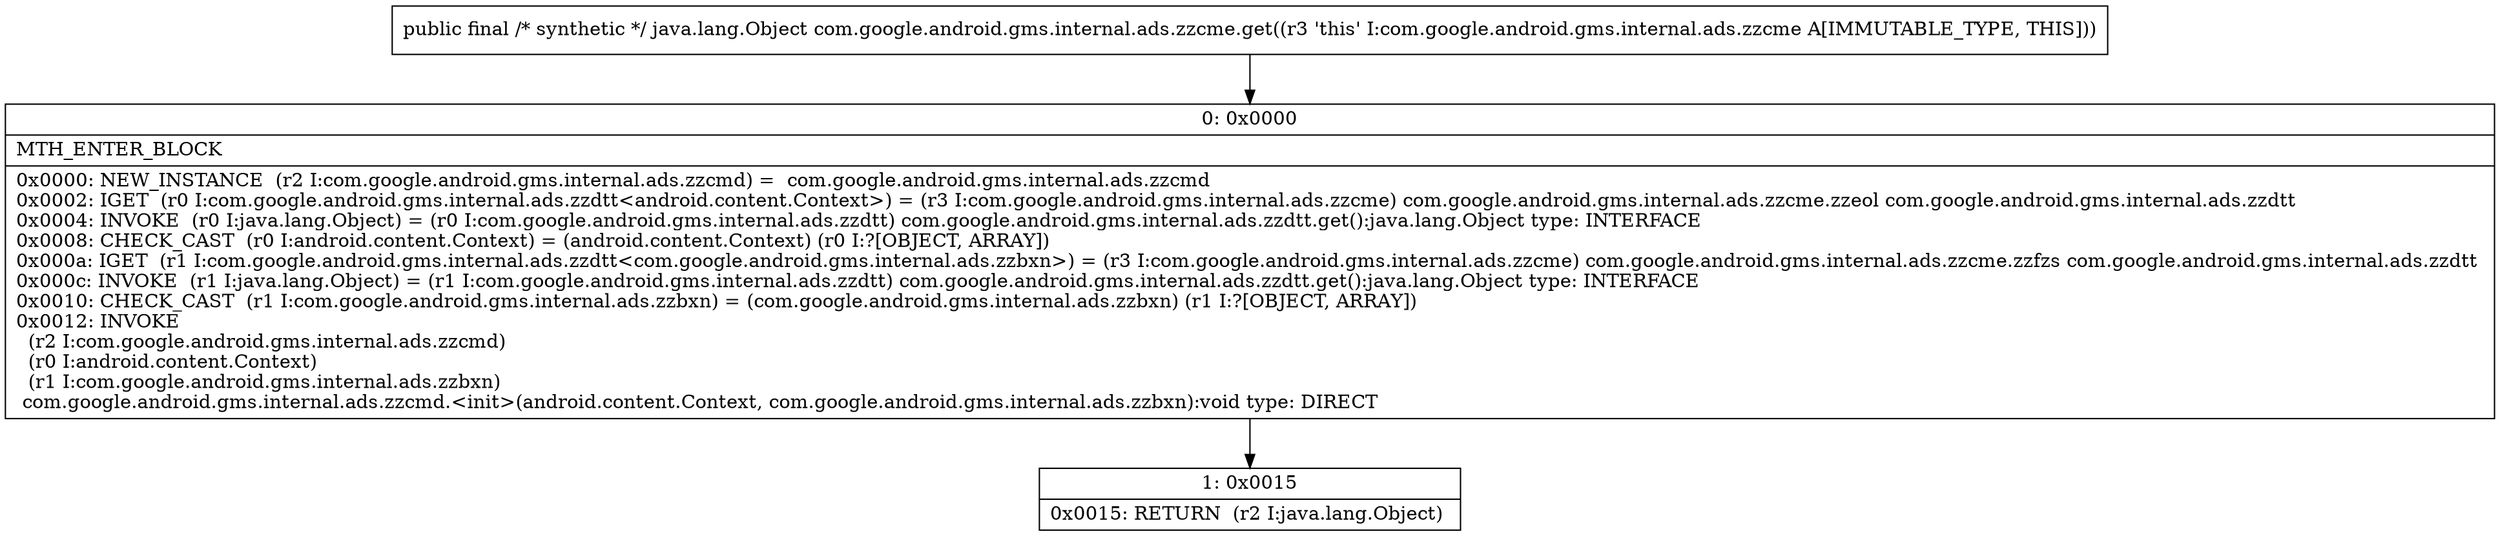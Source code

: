 digraph "CFG forcom.google.android.gms.internal.ads.zzcme.get()Ljava\/lang\/Object;" {
Node_0 [shape=record,label="{0\:\ 0x0000|MTH_ENTER_BLOCK\l|0x0000: NEW_INSTANCE  (r2 I:com.google.android.gms.internal.ads.zzcmd) =  com.google.android.gms.internal.ads.zzcmd \l0x0002: IGET  (r0 I:com.google.android.gms.internal.ads.zzdtt\<android.content.Context\>) = (r3 I:com.google.android.gms.internal.ads.zzcme) com.google.android.gms.internal.ads.zzcme.zzeol com.google.android.gms.internal.ads.zzdtt \l0x0004: INVOKE  (r0 I:java.lang.Object) = (r0 I:com.google.android.gms.internal.ads.zzdtt) com.google.android.gms.internal.ads.zzdtt.get():java.lang.Object type: INTERFACE \l0x0008: CHECK_CAST  (r0 I:android.content.Context) = (android.content.Context) (r0 I:?[OBJECT, ARRAY]) \l0x000a: IGET  (r1 I:com.google.android.gms.internal.ads.zzdtt\<com.google.android.gms.internal.ads.zzbxn\>) = (r3 I:com.google.android.gms.internal.ads.zzcme) com.google.android.gms.internal.ads.zzcme.zzfzs com.google.android.gms.internal.ads.zzdtt \l0x000c: INVOKE  (r1 I:java.lang.Object) = (r1 I:com.google.android.gms.internal.ads.zzdtt) com.google.android.gms.internal.ads.zzdtt.get():java.lang.Object type: INTERFACE \l0x0010: CHECK_CAST  (r1 I:com.google.android.gms.internal.ads.zzbxn) = (com.google.android.gms.internal.ads.zzbxn) (r1 I:?[OBJECT, ARRAY]) \l0x0012: INVOKE  \l  (r2 I:com.google.android.gms.internal.ads.zzcmd)\l  (r0 I:android.content.Context)\l  (r1 I:com.google.android.gms.internal.ads.zzbxn)\l com.google.android.gms.internal.ads.zzcmd.\<init\>(android.content.Context, com.google.android.gms.internal.ads.zzbxn):void type: DIRECT \l}"];
Node_1 [shape=record,label="{1\:\ 0x0015|0x0015: RETURN  (r2 I:java.lang.Object) \l}"];
MethodNode[shape=record,label="{public final \/* synthetic *\/ java.lang.Object com.google.android.gms.internal.ads.zzcme.get((r3 'this' I:com.google.android.gms.internal.ads.zzcme A[IMMUTABLE_TYPE, THIS])) }"];
MethodNode -> Node_0;
Node_0 -> Node_1;
}


